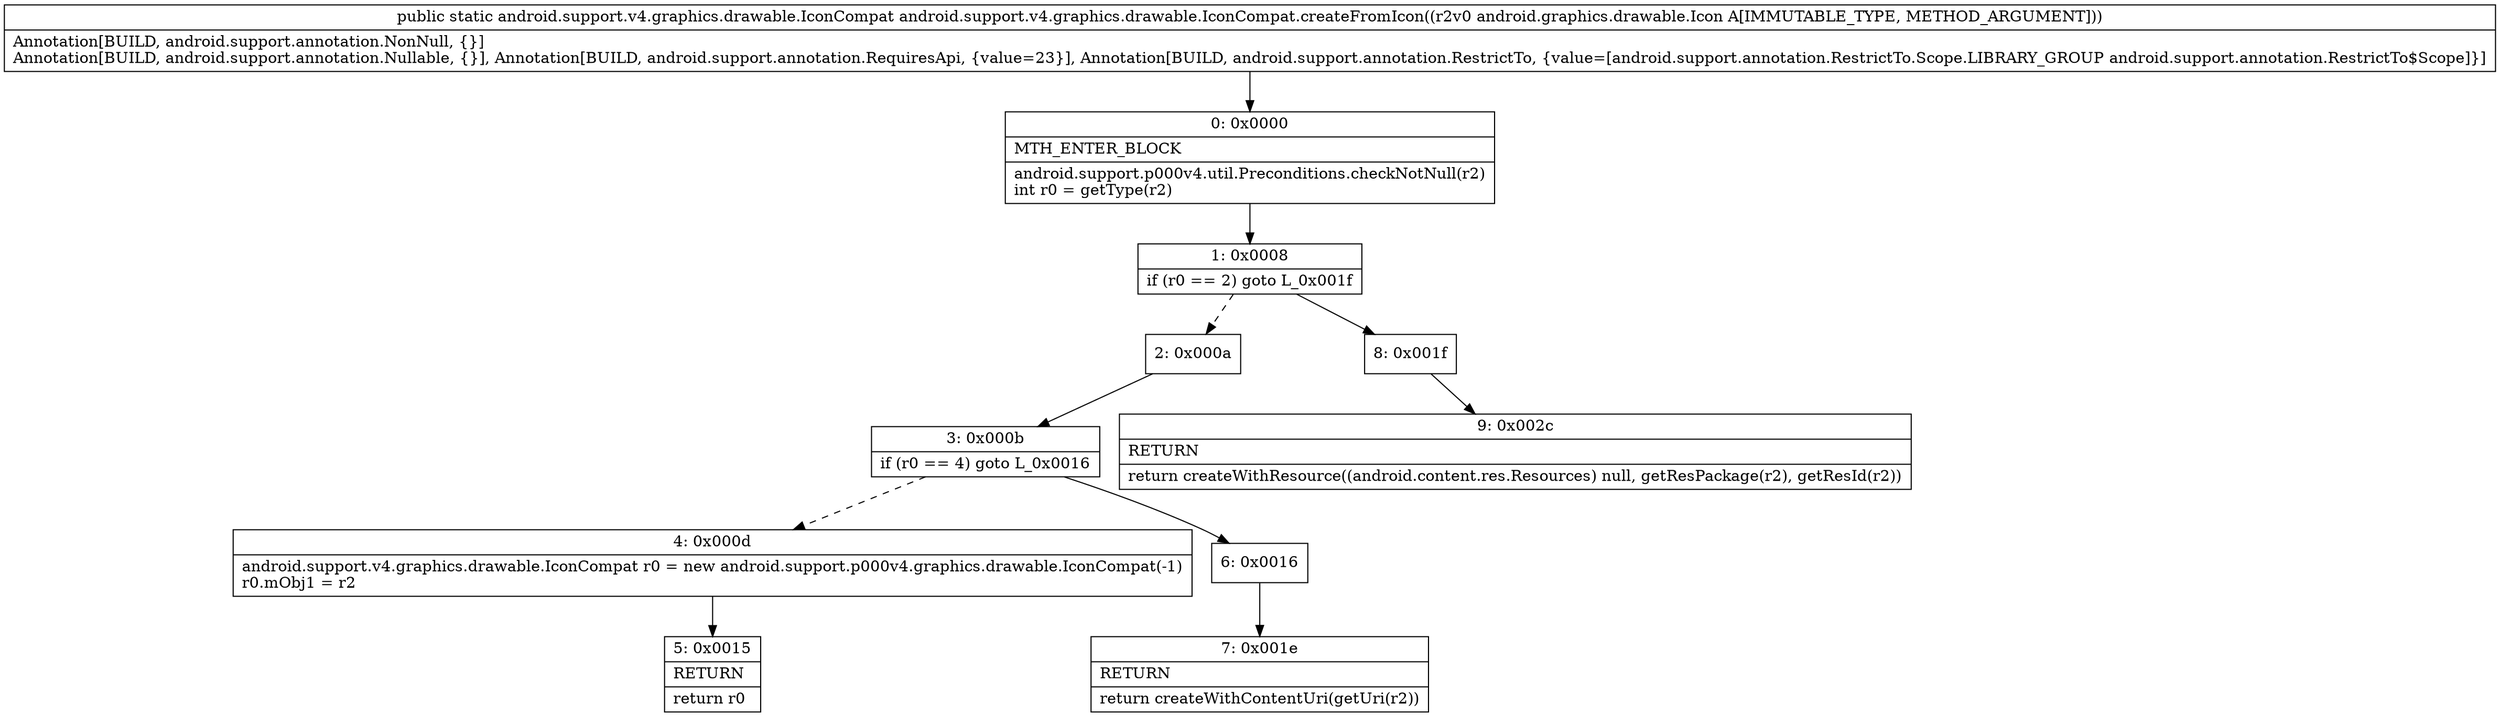 digraph "CFG forandroid.support.v4.graphics.drawable.IconCompat.createFromIcon(Landroid\/graphics\/drawable\/Icon;)Landroid\/support\/v4\/graphics\/drawable\/IconCompat;" {
Node_0 [shape=record,label="{0\:\ 0x0000|MTH_ENTER_BLOCK\l|android.support.p000v4.util.Preconditions.checkNotNull(r2)\lint r0 = getType(r2)\l}"];
Node_1 [shape=record,label="{1\:\ 0x0008|if (r0 == 2) goto L_0x001f\l}"];
Node_2 [shape=record,label="{2\:\ 0x000a}"];
Node_3 [shape=record,label="{3\:\ 0x000b|if (r0 == 4) goto L_0x0016\l}"];
Node_4 [shape=record,label="{4\:\ 0x000d|android.support.v4.graphics.drawable.IconCompat r0 = new android.support.p000v4.graphics.drawable.IconCompat(\-1)\lr0.mObj1 = r2\l}"];
Node_5 [shape=record,label="{5\:\ 0x0015|RETURN\l|return r0\l}"];
Node_6 [shape=record,label="{6\:\ 0x0016}"];
Node_7 [shape=record,label="{7\:\ 0x001e|RETURN\l|return createWithContentUri(getUri(r2))\l}"];
Node_8 [shape=record,label="{8\:\ 0x001f}"];
Node_9 [shape=record,label="{9\:\ 0x002c|RETURN\l|return createWithResource((android.content.res.Resources) null, getResPackage(r2), getResId(r2))\l}"];
MethodNode[shape=record,label="{public static android.support.v4.graphics.drawable.IconCompat android.support.v4.graphics.drawable.IconCompat.createFromIcon((r2v0 android.graphics.drawable.Icon A[IMMUTABLE_TYPE, METHOD_ARGUMENT]))  | Annotation[BUILD, android.support.annotation.NonNull, \{\}]\lAnnotation[BUILD, android.support.annotation.Nullable, \{\}], Annotation[BUILD, android.support.annotation.RequiresApi, \{value=23\}], Annotation[BUILD, android.support.annotation.RestrictTo, \{value=[android.support.annotation.RestrictTo.Scope.LIBRARY_GROUP android.support.annotation.RestrictTo$Scope]\}]\l}"];
MethodNode -> Node_0;
Node_0 -> Node_1;
Node_1 -> Node_2[style=dashed];
Node_1 -> Node_8;
Node_2 -> Node_3;
Node_3 -> Node_4[style=dashed];
Node_3 -> Node_6;
Node_4 -> Node_5;
Node_6 -> Node_7;
Node_8 -> Node_9;
}

